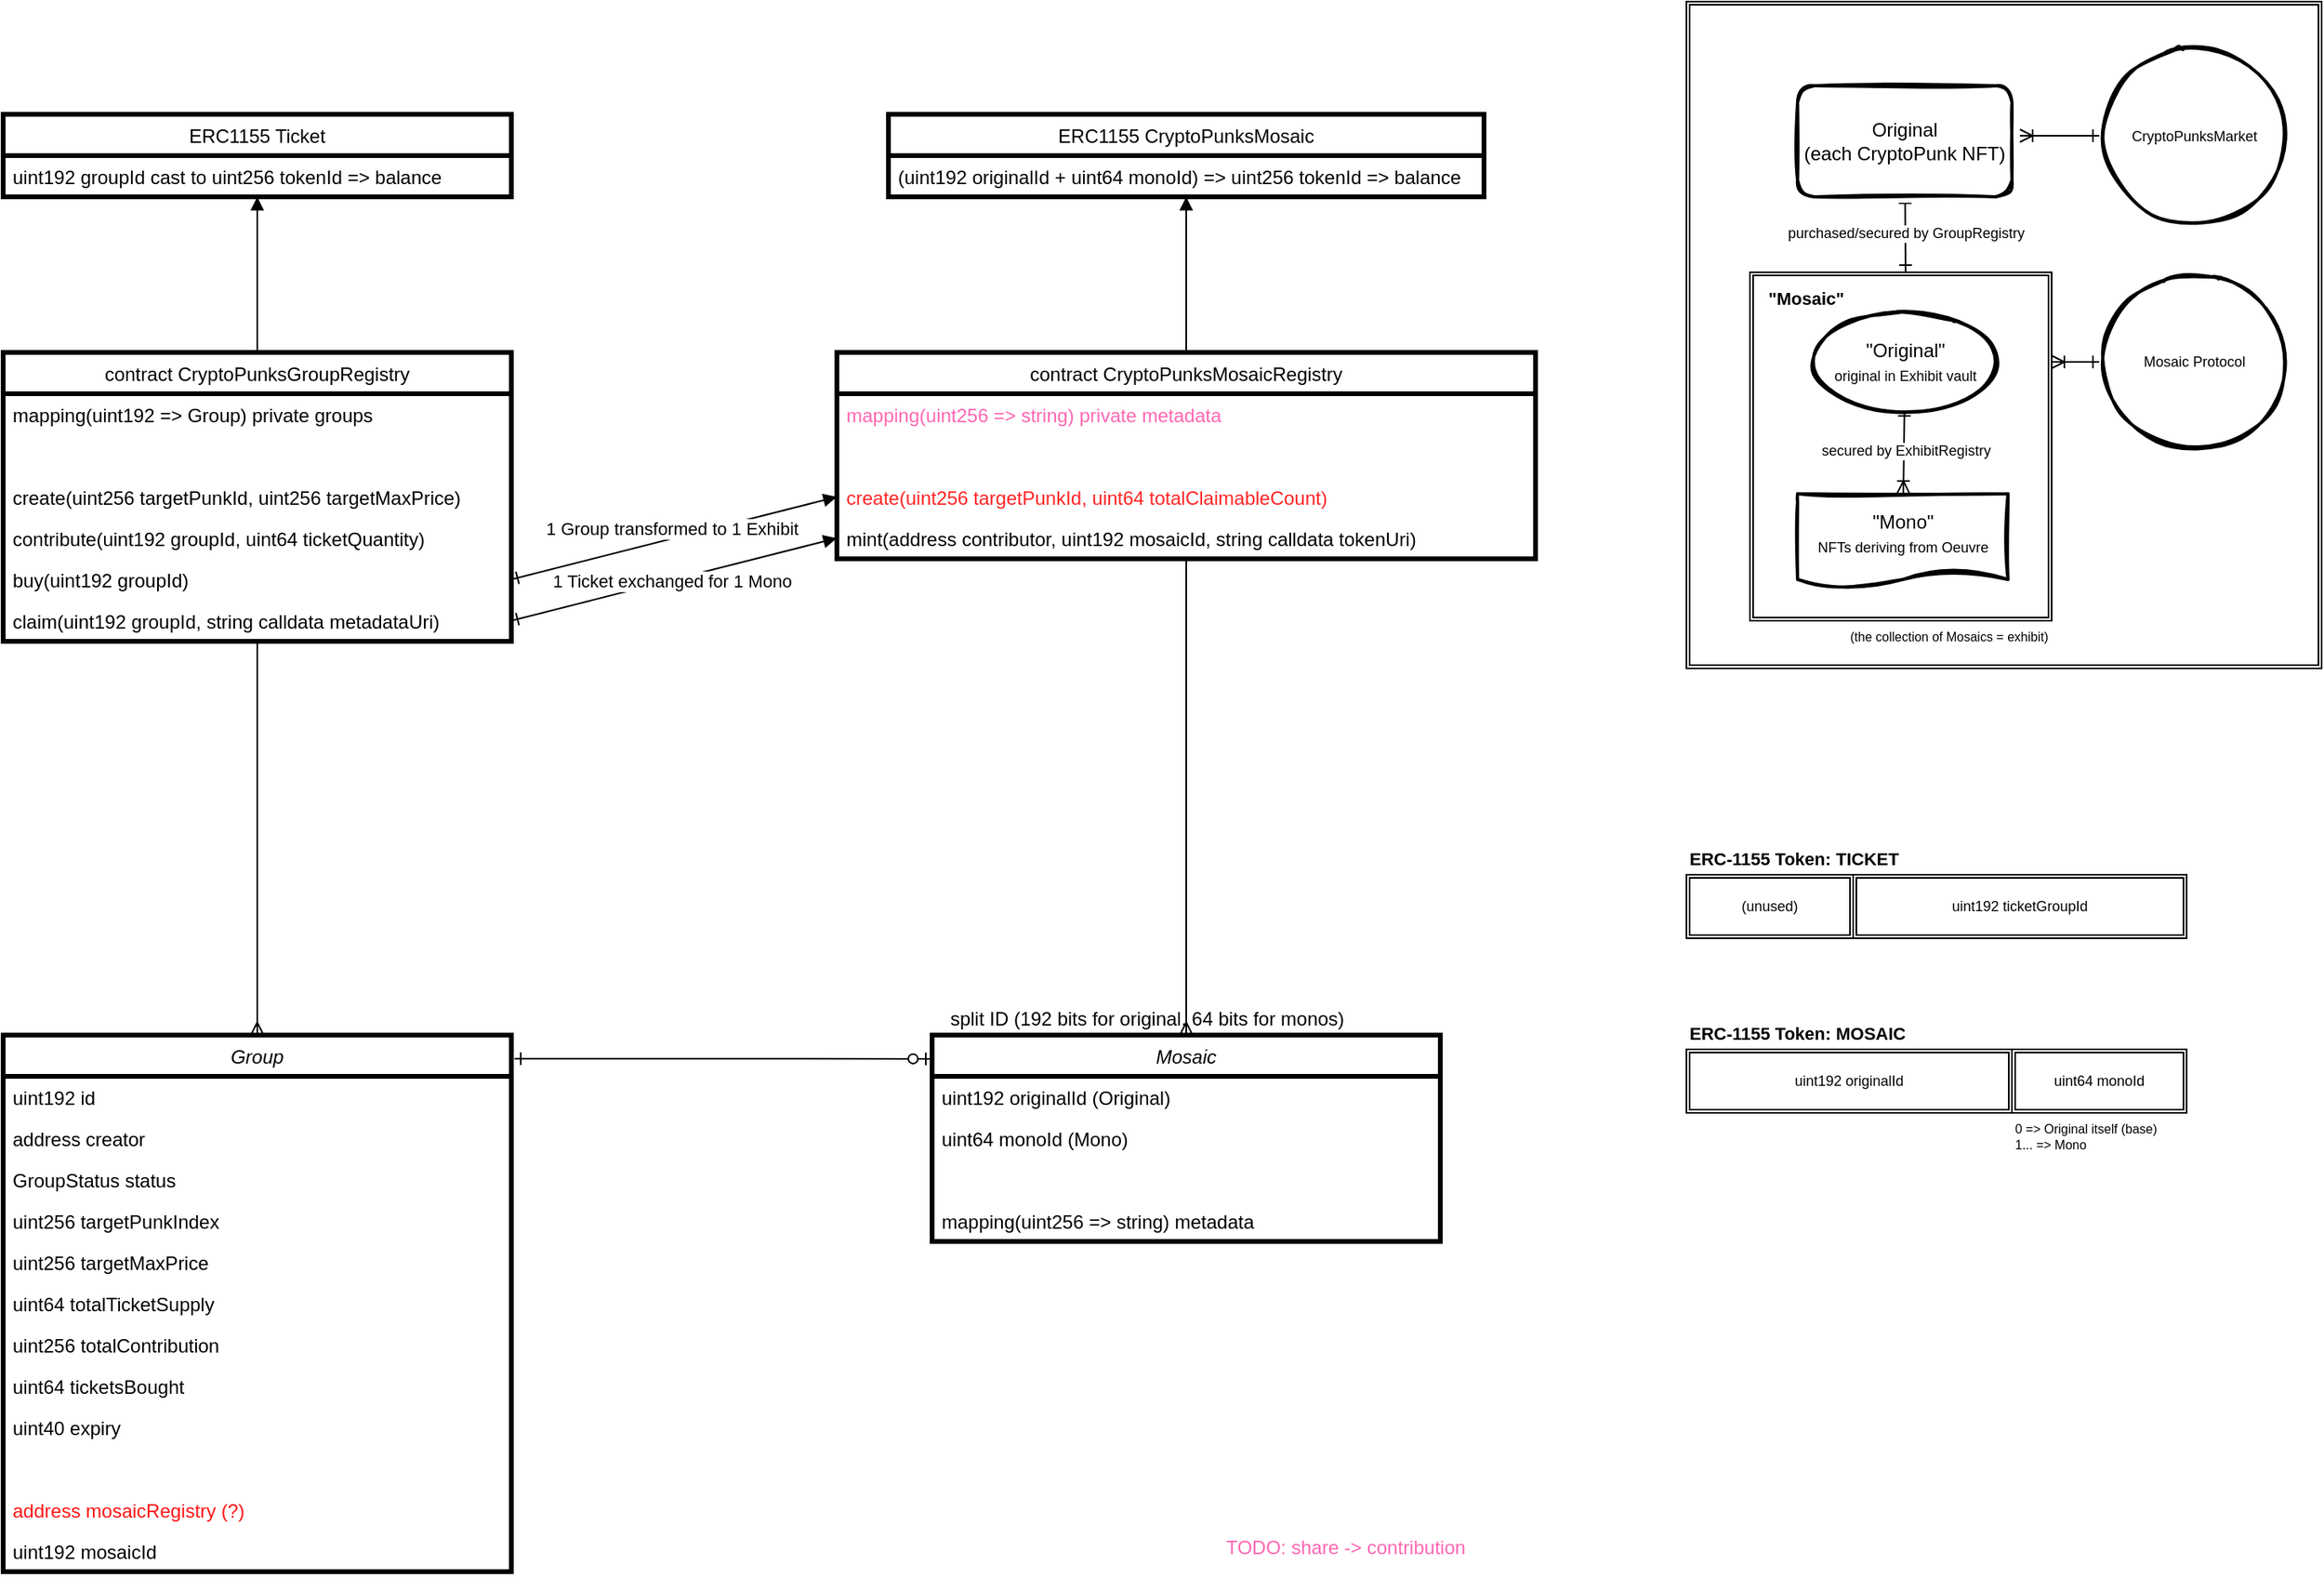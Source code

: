 <mxfile version="20.5.3" type="embed"><diagram id="-AHOSzDh5g6UVdMAEVKT" name="Page-1"><mxGraphModel dx="1234" dy="853" grid="1" gridSize="10" guides="1" tooltips="1" connect="1" arrows="1" fold="1" page="1" pageScale="1" pageWidth="850" pageHeight="1100" math="0" shadow="0"><root><mxCell id="0"/><mxCell id="1" parent="0"/><mxCell id="79" value="" style="shape=ext;double=1;rounded=0;whiteSpace=wrap;html=1;shadow=0;glass=0;fontSize=9;strokeColor=default;strokeWidth=1;" parent="1" vertex="1"><mxGeometry x="1150" y="20" width="400" height="420" as="geometry"/></mxCell><mxCell id="88" value="" style="shape=ext;double=1;rounded=0;whiteSpace=wrap;html=1;shadow=0;glass=0;fontSize=9;strokeColor=default;strokeWidth=1;" parent="1" vertex="1"><mxGeometry x="1190" y="190.5" width="190" height="219.5" as="geometry"/></mxCell><mxCell id="17" value="" style="edgeStyle=none;html=1;endArrow=ERmany;endFill=0;" parent="1" source="4" target="12" edge="1"><mxGeometry relative="1" as="geometry"/></mxCell><mxCell id="34" value="" style="edgeStyle=none;html=1;endArrow=block;endFill=1;" parent="1" source="4" target="29" edge="1"><mxGeometry relative="1" as="geometry"/></mxCell><mxCell id="4" value="contract CryptoPunksGroupRegistry" style="swimlane;fontStyle=0;childLayout=stackLayout;horizontal=1;startSize=26;fillColor=none;horizontalStack=0;resizeParent=1;resizeParentMax=0;resizeLast=0;collapsible=1;marginBottom=0;strokeWidth=3;" parent="1" vertex="1"><mxGeometry x="90" y="241" width="320" height="182" as="geometry"/></mxCell><mxCell id="7" value="mapping(uint192 =&gt; Group) private groups" style="text;strokeColor=none;fillColor=none;align=left;verticalAlign=top;spacingLeft=4;spacingRight=4;overflow=hidden;rotatable=0;points=[[0,0.5],[1,0.5]];portConstraint=eastwest;" parent="4" vertex="1"><mxGeometry y="26" width="320" height="26" as="geometry"/></mxCell><mxCell id="9" value="  " style="text;strokeColor=none;fillColor=none;align=left;verticalAlign=top;spacingLeft=4;spacingRight=4;overflow=hidden;rotatable=0;points=[[0,0.5],[1,0.5]];portConstraint=eastwest;" parent="4" vertex="1"><mxGeometry y="52" width="320" height="26" as="geometry"/></mxCell><mxCell id="5" value="create(uint256 targetPunkId, uint256 targetMaxPrice)" style="text;strokeColor=none;fillColor=none;align=left;verticalAlign=top;spacingLeft=4;spacingRight=4;overflow=hidden;rotatable=0;points=[[0,0.5],[1,0.5]];portConstraint=eastwest;" parent="4" vertex="1"><mxGeometry y="78" width="320" height="26" as="geometry"/></mxCell><mxCell id="6" value="contribute(uint192 groupId, uint64 ticketQuantity)" style="text;strokeColor=none;fillColor=none;align=left;verticalAlign=top;spacingLeft=4;spacingRight=4;overflow=hidden;rotatable=0;points=[[0,0.5],[1,0.5]];portConstraint=eastwest;" parent="4" vertex="1"><mxGeometry y="104" width="320" height="26" as="geometry"/></mxCell><mxCell id="91" value="buy(uint192 groupId)" style="text;strokeColor=none;fillColor=none;align=left;verticalAlign=top;spacingLeft=4;spacingRight=4;overflow=hidden;rotatable=0;points=[[0,0.5],[1,0.5]];portConstraint=eastwest;" parent="4" vertex="1"><mxGeometry y="130" width="320" height="26" as="geometry"/></mxCell><mxCell id="92" value="claim(uint192 groupId, string calldata metadataUri)" style="text;strokeColor=none;fillColor=none;align=left;verticalAlign=top;spacingLeft=4;spacingRight=4;overflow=hidden;rotatable=0;points=[[0,0.5],[1,0.5]];portConstraint=eastwest;" parent="4" vertex="1"><mxGeometry y="156" width="320" height="26" as="geometry"/></mxCell><mxCell id="12" value="Group" style="swimlane;fontStyle=2;childLayout=stackLayout;horizontal=1;startSize=26;fillColor=none;horizontalStack=0;resizeParent=1;resizeParentMax=0;resizeLast=0;collapsible=1;marginBottom=0;strokeWidth=3;" parent="1" vertex="1"><mxGeometry x="90" y="671" width="320" height="338" as="geometry"/></mxCell><mxCell id="13" value="uint192 id" style="text;strokeColor=none;fillColor=none;align=left;verticalAlign=top;spacingLeft=4;spacingRight=4;overflow=hidden;rotatable=0;points=[[0,0.5],[1,0.5]];portConstraint=eastwest;" parent="12" vertex="1"><mxGeometry y="26" width="320" height="26" as="geometry"/></mxCell><mxCell id="18" value="address creator" style="text;strokeColor=none;fillColor=none;align=left;verticalAlign=top;spacingLeft=4;spacingRight=4;overflow=hidden;rotatable=0;points=[[0,0.5],[1,0.5]];portConstraint=eastwest;" parent="12" vertex="1"><mxGeometry y="52" width="320" height="26" as="geometry"/></mxCell><mxCell id="25" value="GroupStatus status" style="text;strokeColor=none;fillColor=none;align=left;verticalAlign=top;spacingLeft=4;spacingRight=4;overflow=hidden;rotatable=0;points=[[0,0.5],[1,0.5]];portConstraint=eastwest;" parent="12" vertex="1"><mxGeometry y="78" width="320" height="26" as="geometry"/></mxCell><mxCell id="19" value="uint256 targetPunkIndex" style="text;strokeColor=none;fillColor=none;align=left;verticalAlign=top;spacingLeft=4;spacingRight=4;overflow=hidden;rotatable=0;points=[[0,0.5],[1,0.5]];portConstraint=eastwest;" parent="12" vertex="1"><mxGeometry y="104" width="320" height="26" as="geometry"/></mxCell><mxCell id="20" value="uint256 targetMaxPrice" style="text;strokeColor=none;fillColor=none;align=left;verticalAlign=top;spacingLeft=4;spacingRight=4;overflow=hidden;rotatable=0;points=[[0,0.5],[1,0.5]];portConstraint=eastwest;" parent="12" vertex="1"><mxGeometry y="130" width="320" height="26" as="geometry"/></mxCell><mxCell id="21" value="uint64 totalTicketSupply" style="text;strokeColor=none;fillColor=none;align=left;verticalAlign=top;spacingLeft=4;spacingRight=4;overflow=hidden;rotatable=0;points=[[0,0.5],[1,0.5]];portConstraint=eastwest;" parent="12" vertex="1"><mxGeometry y="156" width="320" height="26" as="geometry"/></mxCell><mxCell id="22" value="uint256 totalContribution   " style="text;strokeColor=none;fillColor=none;align=left;verticalAlign=top;spacingLeft=4;spacingRight=4;overflow=hidden;rotatable=0;points=[[0,0.5],[1,0.5]];portConstraint=eastwest;" parent="12" vertex="1"><mxGeometry y="182" width="320" height="26" as="geometry"/></mxCell><mxCell id="23" value="uint64 ticketsBought" style="text;strokeColor=none;fillColor=none;align=left;verticalAlign=top;spacingLeft=4;spacingRight=4;overflow=hidden;rotatable=0;points=[[0,0.5],[1,0.5]];portConstraint=eastwest;" parent="12" vertex="1"><mxGeometry y="208" width="320" height="26" as="geometry"/></mxCell><mxCell id="24" value="uint40 expiry" style="text;strokeColor=none;fillColor=none;align=left;verticalAlign=top;spacingLeft=4;spacingRight=4;overflow=hidden;rotatable=0;points=[[0,0.5],[1,0.5]];portConstraint=eastwest;" parent="12" vertex="1"><mxGeometry y="234" width="320" height="26" as="geometry"/></mxCell><mxCell id="27" value="    " style="text;strokeColor=none;fillColor=none;align=left;verticalAlign=top;spacingLeft=4;spacingRight=4;overflow=hidden;rotatable=0;points=[[0,0.5],[1,0.5]];portConstraint=eastwest;" parent="12" vertex="1"><mxGeometry y="260" width="320" height="26" as="geometry"/></mxCell><mxCell id="26" value="address mosaicRegistry (?)" style="text;strokeColor=none;fillColor=none;align=left;verticalAlign=top;spacingLeft=4;spacingRight=4;overflow=hidden;rotatable=0;points=[[0,0.5],[1,0.5]];portConstraint=eastwest;fontColor=#FF1414;" parent="12" vertex="1"><mxGeometry y="286" width="320" height="26" as="geometry"/></mxCell><mxCell id="28" value="uint192 mosaicId" style="text;strokeColor=none;fillColor=none;align=left;verticalAlign=top;spacingLeft=4;spacingRight=4;overflow=hidden;rotatable=0;points=[[0,0.5],[1,0.5]];portConstraint=eastwest;" parent="12" vertex="1"><mxGeometry y="312" width="320" height="26" as="geometry"/></mxCell><mxCell id="64" style="edgeStyle=none;html=1;startArrow=ERone;startFill=0;endArrow=block;endFill=1;exitX=1;exitY=0.5;exitDx=0;exitDy=0;entryX=0;entryY=0.5;entryDx=0;entryDy=0;" parent="1" source="91" target="39" edge="1"><mxGeometry relative="1" as="geometry"><mxPoint x="580" y="104" as="targetPoint"/></mxGeometry></mxCell><mxCell id="65" value="1 Group transformed to 1 Exhibit" style="edgeLabel;html=1;align=center;verticalAlign=middle;resizable=0;points=[];" parent="64" vertex="1" connectable="0"><mxGeometry x="-0.432" y="3" relative="1" as="geometry"><mxPoint x="43" y="-15" as="offset"/></mxGeometry></mxCell><mxCell id="29" value="ERC1155 Ticket" style="swimlane;fontStyle=0;childLayout=stackLayout;horizontal=1;startSize=26;fillColor=none;horizontalStack=0;resizeParent=1;resizeParentMax=0;resizeLast=0;collapsible=1;marginBottom=0;strokeWidth=3;" parent="1" vertex="1"><mxGeometry x="90" y="91" width="320" height="52" as="geometry"/></mxCell><mxCell id="30" value="uint192 groupId cast to uint256 tokenId =&gt; balance" style="text;strokeColor=none;fillColor=none;align=left;verticalAlign=top;spacingLeft=4;spacingRight=4;overflow=hidden;rotatable=0;points=[[0,0.5],[1,0.5]];portConstraint=eastwest;" parent="29" vertex="1"><mxGeometry y="26" width="320" height="26" as="geometry"/></mxCell><mxCell id="56" style="edgeStyle=none;html=1;entryX=0.5;entryY=0;entryDx=0;entryDy=0;endArrow=ERmany;endFill=0;" parent="1" source="36" target="42" edge="1"><mxGeometry relative="1" as="geometry"/></mxCell><mxCell id="62" style="edgeStyle=none;html=1;entryX=0.5;entryY=1;entryDx=0;entryDy=0;startArrow=baseDash;startFill=0;endArrow=block;endFill=1;" parent="1" source="36" target="60" edge="1"><mxGeometry relative="1" as="geometry"/></mxCell><mxCell id="36" value="contract CryptoPunksMosaicRegistry" style="swimlane;fontStyle=0;childLayout=stackLayout;horizontal=1;startSize=26;fillColor=none;horizontalStack=0;resizeParent=1;resizeParentMax=0;resizeLast=0;collapsible=1;marginBottom=0;strokeWidth=3;" parent="1" vertex="1"><mxGeometry x="615" y="241" width="440" height="130" as="geometry"/></mxCell><mxCell id="37" value="mapping(uint256 =&gt; string) private metadata" style="text;strokeColor=none;fillColor=none;align=left;verticalAlign=top;spacingLeft=4;spacingRight=4;overflow=hidden;rotatable=0;points=[[0,0.5],[1,0.5]];portConstraint=eastwest;fontColor=#FF66B3;" parent="36" vertex="1"><mxGeometry y="26" width="440" height="26" as="geometry"/></mxCell><mxCell id="38" value="  " style="text;strokeColor=none;fillColor=none;align=left;verticalAlign=top;spacingLeft=4;spacingRight=4;overflow=hidden;rotatable=0;points=[[0,0.5],[1,0.5]];portConstraint=eastwest;" parent="36" vertex="1"><mxGeometry y="52" width="440" height="26" as="geometry"/></mxCell><mxCell id="39" value="create(uint256 targetPunkId, uint64 totalClaimableCount)" style="text;strokeColor=none;fillColor=none;align=left;verticalAlign=top;spacingLeft=4;spacingRight=4;overflow=hidden;rotatable=0;points=[[0,0.5],[1,0.5]];portConstraint=eastwest;fontColor=#FF2424;" parent="36" vertex="1"><mxGeometry y="78" width="440" height="26" as="geometry"/></mxCell><mxCell id="40" value="mint(address contributor, uint192 mosaicId, string calldata tokenUri)" style="text;strokeColor=none;fillColor=none;align=left;verticalAlign=top;spacingLeft=4;spacingRight=4;overflow=hidden;rotatable=0;points=[[0,0.5],[1,0.5]];portConstraint=eastwest;" parent="36" vertex="1"><mxGeometry y="104" width="440" height="26" as="geometry"/></mxCell><mxCell id="42" value="Mosaic" style="swimlane;fontStyle=2;childLayout=stackLayout;horizontal=1;startSize=26;fillColor=none;horizontalStack=0;resizeParent=1;resizeParentMax=0;resizeLast=0;collapsible=1;marginBottom=0;strokeWidth=3;" parent="1" vertex="1"><mxGeometry x="675" y="671" width="320" height="130" as="geometry"/></mxCell><mxCell id="43" value="uint192 originalId (Original)" style="text;strokeColor=none;fillColor=none;align=left;verticalAlign=top;spacingLeft=4;spacingRight=4;overflow=hidden;rotatable=0;points=[[0,0.5],[1,0.5]];portConstraint=eastwest;" parent="42" vertex="1"><mxGeometry y="26" width="320" height="26" as="geometry"/></mxCell><mxCell id="44" value="uint64 monoId (Mono)" style="text;strokeColor=none;fillColor=none;align=left;verticalAlign=top;spacingLeft=4;spacingRight=4;overflow=hidden;rotatable=0;points=[[0,0.5],[1,0.5]];portConstraint=eastwest;" parent="42" vertex="1"><mxGeometry y="52" width="320" height="26" as="geometry"/></mxCell><mxCell id="57" value="    " style="text;strokeColor=none;fillColor=none;align=left;verticalAlign=top;spacingLeft=4;spacingRight=4;overflow=hidden;rotatable=0;points=[[0,0.5],[1,0.5]];portConstraint=eastwest;" parent="42" vertex="1"><mxGeometry y="78" width="320" height="26" as="geometry"/></mxCell><mxCell id="52" value="mapping(uint256 =&gt; string) metadata" style="text;strokeColor=none;fillColor=none;align=left;verticalAlign=top;spacingLeft=4;spacingRight=4;overflow=hidden;rotatable=0;points=[[0,0.5],[1,0.5]];portConstraint=eastwest;" parent="42" vertex="1"><mxGeometry y="104" width="320" height="26" as="geometry"/></mxCell><mxCell id="58" style="edgeStyle=none;html=1;entryX=1.006;entryY=0.044;entryDx=0;entryDy=0;entryPerimeter=0;endArrow=ERone;endFill=0;startArrow=ERzeroToOne;startFill=0;exitX=0;exitY=0.115;exitDx=0;exitDy=0;exitPerimeter=0;" parent="1" source="42" target="12" edge="1"><mxGeometry relative="1" as="geometry"><mxPoint x="620" y="606" as="sourcePoint"/></mxGeometry></mxCell><mxCell id="59" value="split ID (192 bits for original, 64 bits for monos)" style="text;html=1;align=center;verticalAlign=middle;resizable=0;points=[];autosize=1;strokeColor=none;fillColor=none;" parent="1" vertex="1"><mxGeometry x="675" y="646" width="270" height="30" as="geometry"/></mxCell><mxCell id="60" value="ERC1155 CryptoPunksMosaic" style="swimlane;fontStyle=0;childLayout=stackLayout;horizontal=1;startSize=26;fillColor=none;horizontalStack=0;resizeParent=1;resizeParentMax=0;resizeLast=0;collapsible=1;marginBottom=0;strokeWidth=3;" parent="1" vertex="1"><mxGeometry x="647.5" y="91" width="375" height="52" as="geometry"/></mxCell><mxCell id="61" value="(uint192 originalId + uint64 monoId) =&gt; uint256 tokenId =&gt; balance" style="text;strokeColor=none;fillColor=none;align=left;verticalAlign=top;spacingLeft=4;spacingRight=4;overflow=hidden;rotatable=0;points=[[0,0.5],[1,0.5]];portConstraint=eastwest;" parent="60" vertex="1"><mxGeometry y="26" width="375" height="26" as="geometry"/></mxCell><mxCell id="69" value="" style="edgeStyle=none;html=1;startArrow=ERone;startFill=0;endArrow=ERone;endFill=0;" parent="1" source="66" edge="1"><mxGeometry relative="1" as="geometry"><mxPoint x="1288" y="190" as="targetPoint"/></mxGeometry></mxCell><mxCell id="72" value="&lt;font style=&quot;font-size: 9px;&quot;&gt;purchased/secured by GroupRegistry&lt;/font&gt;" style="edgeLabel;html=1;align=center;verticalAlign=middle;resizable=0;points=[];fontSize=9;" parent="69" vertex="1" connectable="0"><mxGeometry x="0.403" relative="1" as="geometry"><mxPoint y="-10" as="offset"/></mxGeometry></mxCell><mxCell id="66" value="Original&lt;br&gt;(each CryptoPunk NFT)" style="rounded=1;whiteSpace=wrap;html=1;strokeWidth=2;fillWeight=4;hachureGap=8;hachureAngle=45;sketch=1;glass=0;" parent="1" vertex="1"><mxGeometry x="1220" y="73" width="135" height="70" as="geometry"/></mxCell><mxCell id="71" value="" style="edgeStyle=none;html=1;startArrow=ERone;startFill=0;endArrow=ERoneToMany;endFill=0;" parent="1" source="68" target="70" edge="1"><mxGeometry relative="1" as="geometry"/></mxCell><mxCell id="73" value="secured by ExhibitRegistry" style="edgeLabel;html=1;align=center;verticalAlign=middle;resizable=0;points=[];fontSize=9;" parent="71" vertex="1" connectable="0"><mxGeometry x="0.022" y="1" relative="1" as="geometry"><mxPoint y="-1" as="offset"/></mxGeometry></mxCell><mxCell id="68" value="&quot;Original&quot;&lt;br&gt;&lt;font style=&quot;font-size: 9px&quot;&gt;original in Exhibit vault&lt;/font&gt;" style="ellipse;whiteSpace=wrap;html=1;rounded=1;strokeWidth=2;fillWeight=4;hachureGap=8;hachureAngle=45;sketch=1;shadow=0;" parent="1" vertex="1"><mxGeometry x="1227.5" y="217" width="120" height="60" as="geometry"/></mxCell><mxCell id="70" value="&quot;Mono&quot;&lt;br&gt;&lt;font style=&quot;font-size: 9px&quot;&gt;NFTs deriving from Oeuvre&lt;/font&gt;" style="shape=document;whiteSpace=wrap;html=1;boundedLbl=1;rounded=1;strokeWidth=2;fillWeight=4;hachureGap=8;hachureAngle=45;sketch=1;size=0.169;" parent="1" vertex="1"><mxGeometry x="1220" y="330" width="132.5" height="59" as="geometry"/></mxCell><mxCell id="76" style="edgeStyle=none;html=1;fontSize=9;startArrow=ERone;startFill=0;endArrow=ERoneToMany;endFill=0;" parent="1" source="75" edge="1"><mxGeometry relative="1" as="geometry"><mxPoint x="1380" y="247" as="targetPoint"/></mxGeometry></mxCell><mxCell id="75" value="Mosaic Protocol" style="ellipse;whiteSpace=wrap;html=1;strokeWidth=2;fillWeight=2;hachureGap=8;fillStyle=dots;sketch=1;shadow=0;glass=0;fontSize=9;" parent="1" vertex="1"><mxGeometry x="1410" y="190.5" width="120" height="113" as="geometry"/></mxCell><mxCell id="78" style="edgeStyle=none;html=1;fontSize=9;startArrow=ERone;startFill=0;endArrow=ERoneToMany;endFill=0;" parent="1" source="77" edge="1"><mxGeometry relative="1" as="geometry"><mxPoint x="1360" y="104.5" as="targetPoint"/></mxGeometry></mxCell><mxCell id="77" value="CryptoPunksMarket" style="ellipse;whiteSpace=wrap;html=1;strokeWidth=2;fillWeight=2;hachureGap=8;fillStyle=dots;sketch=1;shadow=0;glass=0;fontSize=9;" parent="1" vertex="1"><mxGeometry x="1410" y="48" width="120" height="113" as="geometry"/></mxCell><mxCell id="80" value="uint192 originalId" style="shape=ext;double=1;rounded=0;whiteSpace=wrap;html=1;shadow=0;glass=0;fontSize=9;fontColor=default;strokeColor=default;strokeWidth=1;fillColor=none;" parent="1" vertex="1"><mxGeometry x="1150" y="680" width="205" height="40" as="geometry"/></mxCell><mxCell id="81" value="uint64 monoId" style="shape=ext;double=1;rounded=0;whiteSpace=wrap;html=1;shadow=0;glass=0;fontSize=9;fontColor=default;strokeColor=default;strokeWidth=1;fillColor=none;" parent="1" vertex="1"><mxGeometry x="1355" y="680" width="110" height="40" as="geometry"/></mxCell><mxCell id="82" value="0 =&amp;gt; Original itself (base)&lt;br style=&quot;font-size: 8px;&quot;&gt;1... =&amp;gt; Mono" style="text;html=1;align=left;verticalAlign=middle;resizable=0;points=[];autosize=1;strokeColor=none;fillColor=none;fontSize=8;fontColor=default;" parent="1" vertex="1"><mxGeometry x="1355" y="720" width="110" height="30" as="geometry"/></mxCell><mxCell id="83" value="ERC-1155 Token: MOSAIC" style="text;html=1;align=left;verticalAlign=middle;resizable=0;points=[];autosize=1;strokeColor=none;fillColor=none;fontSize=11;fontColor=default;fontStyle=1" parent="1" vertex="1"><mxGeometry x="1150" y="655" width="160" height="30" as="geometry"/></mxCell><mxCell id="84" value="uint192 ticketGroupId" style="shape=ext;double=1;rounded=0;whiteSpace=wrap;html=1;shadow=0;glass=0;fontSize=9;fontColor=default;strokeColor=default;strokeWidth=1;fillColor=none;" parent="1" vertex="1"><mxGeometry x="1255" y="570" width="210" height="40" as="geometry"/></mxCell><mxCell id="87" value="ERC-1155 Token: TICKET" style="text;html=1;align=left;verticalAlign=middle;resizable=0;points=[];autosize=1;strokeColor=none;fillColor=none;fontSize=11;fontColor=default;fontStyle=1" parent="1" vertex="1"><mxGeometry x="1150" y="545" width="160" height="30" as="geometry"/></mxCell><mxCell id="89" value="&quot;Mosaic&quot;" style="text;html=1;align=center;verticalAlign=middle;resizable=0;points=[];autosize=1;strokeColor=none;fillColor=none;fontSize=11;fontColor=default;fontStyle=1" parent="1" vertex="1"><mxGeometry x="1190" y="192" width="70" height="30" as="geometry"/></mxCell><mxCell id="90" value="(unused)" style="shape=ext;double=1;rounded=0;whiteSpace=wrap;html=1;shadow=0;glass=0;fontSize=9;fontColor=default;strokeColor=default;strokeWidth=1;fillColor=none;" parent="1" vertex="1"><mxGeometry x="1150" y="570" width="105" height="40" as="geometry"/></mxCell><mxCell id="93" style="edgeStyle=none;html=1;startArrow=ERone;startFill=0;endArrow=block;endFill=1;exitX=1;exitY=0.5;exitDx=0;exitDy=0;entryX=0;entryY=0.5;entryDx=0;entryDy=0;" parent="1" target="40" edge="1"><mxGeometry relative="1" as="geometry"><mxPoint x="410" y="410" as="sourcePoint"/><mxPoint x="615" y="358" as="targetPoint"/></mxGeometry></mxCell><mxCell id="94" value="1 Ticket exchanged for 1 Mono" style="edgeLabel;html=1;align=center;verticalAlign=middle;resizable=0;points=[];" parent="93" vertex="1" connectable="0"><mxGeometry x="-0.432" y="3" relative="1" as="geometry"><mxPoint x="43" y="-8" as="offset"/></mxGeometry></mxCell><mxCell id="95" value="TODO: share -&amp;gt; contribution" style="text;html=1;align=center;verticalAlign=middle;resizable=0;points=[];autosize=1;strokeColor=none;fillColor=none;fontColor=#FF66B3;" vertex="1" parent="1"><mxGeometry x="850" y="979" width="170" height="30" as="geometry"/></mxCell><mxCell id="96" value="&lt;font color=&quot;#000000&quot; style=&quot;font-size: 8px;&quot;&gt;(the collection of Mosaics = exhibit)&lt;/font&gt;" style="text;html=1;align=center;verticalAlign=middle;resizable=0;points=[];autosize=1;strokeColor=none;fillColor=none;fontColor=#FF1414;fontSize=8;" vertex="1" parent="1"><mxGeometry x="1240" y="410" width="150" height="20" as="geometry"/></mxCell></root></mxGraphModel></diagram></mxfile>

